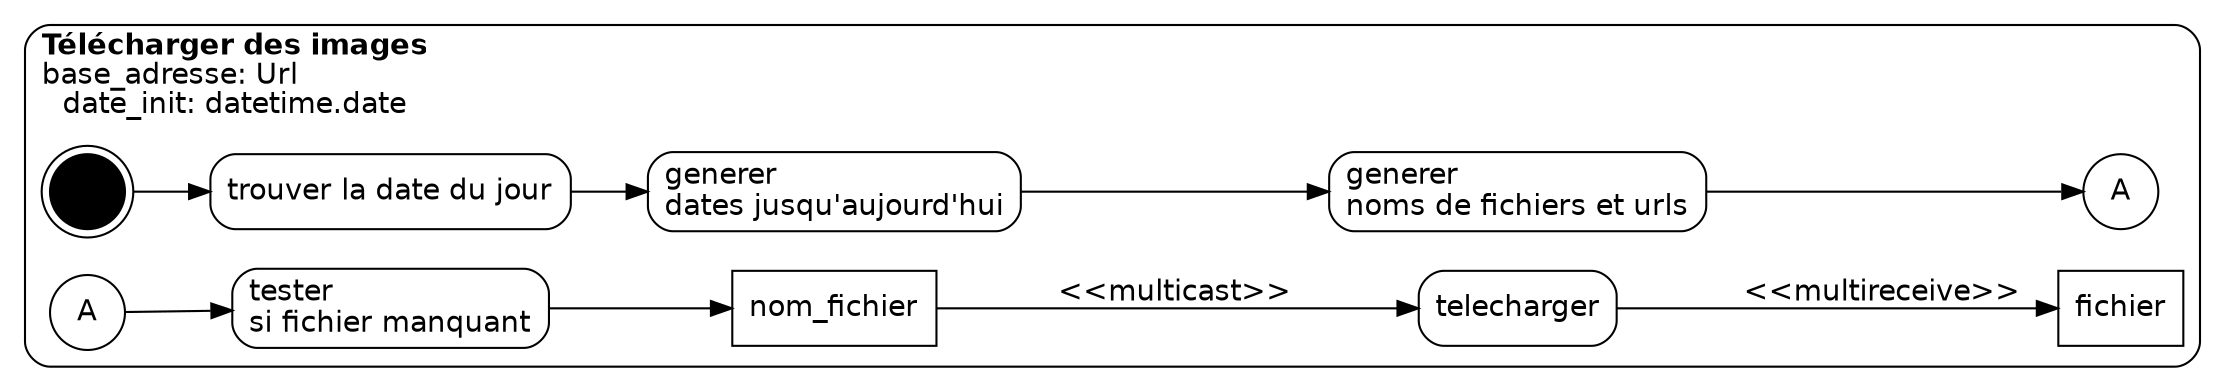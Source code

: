 digraph{
    rankdir= LR
    dpi = 300
    fontname=Helvetica
    node [fontname=Helvetica shape=Mrecord]
    edge [fontname=Helvetica]

    subgraph cluster_0 {
        label=<<b>Télécharger des images</b><BR ALIGN="LEFT"/>base_adresse: Url<BR ALIGN="LEFT"/>date_init: datetime.date>
        labeljust=l
        style=rounded

        init [label="" shape=doublecircle style=filled fillcolor=black]
        # final [label="" shape=doublecircle style=filled fillcolor=black]
        A1 [label="A" shape=circle]
        A2 [label="A" shape=circle]

        recup_date [label="trouver la date du jour"]

        gener1 [label="generer\ldates jusqu'aujourd'hui"]
        gener2 [label="generer\lnoms de fichiers et urls"]

        test  [label=<tester<BR ALIGN="LEFT"/>si fichier manquant>]

        fich [label="nom_fichier" shape=box]
        fichier [shape=box]

        init -> recup_date -> gener1 -> gener2 -> A1
        A2 -> test
        test -> fich
        fich -> telecharger    [label="<<multicast>>"]
        telecharger -> fichier          [label="<<multireceive>>"]
        telecharger # -> final
    }
}
